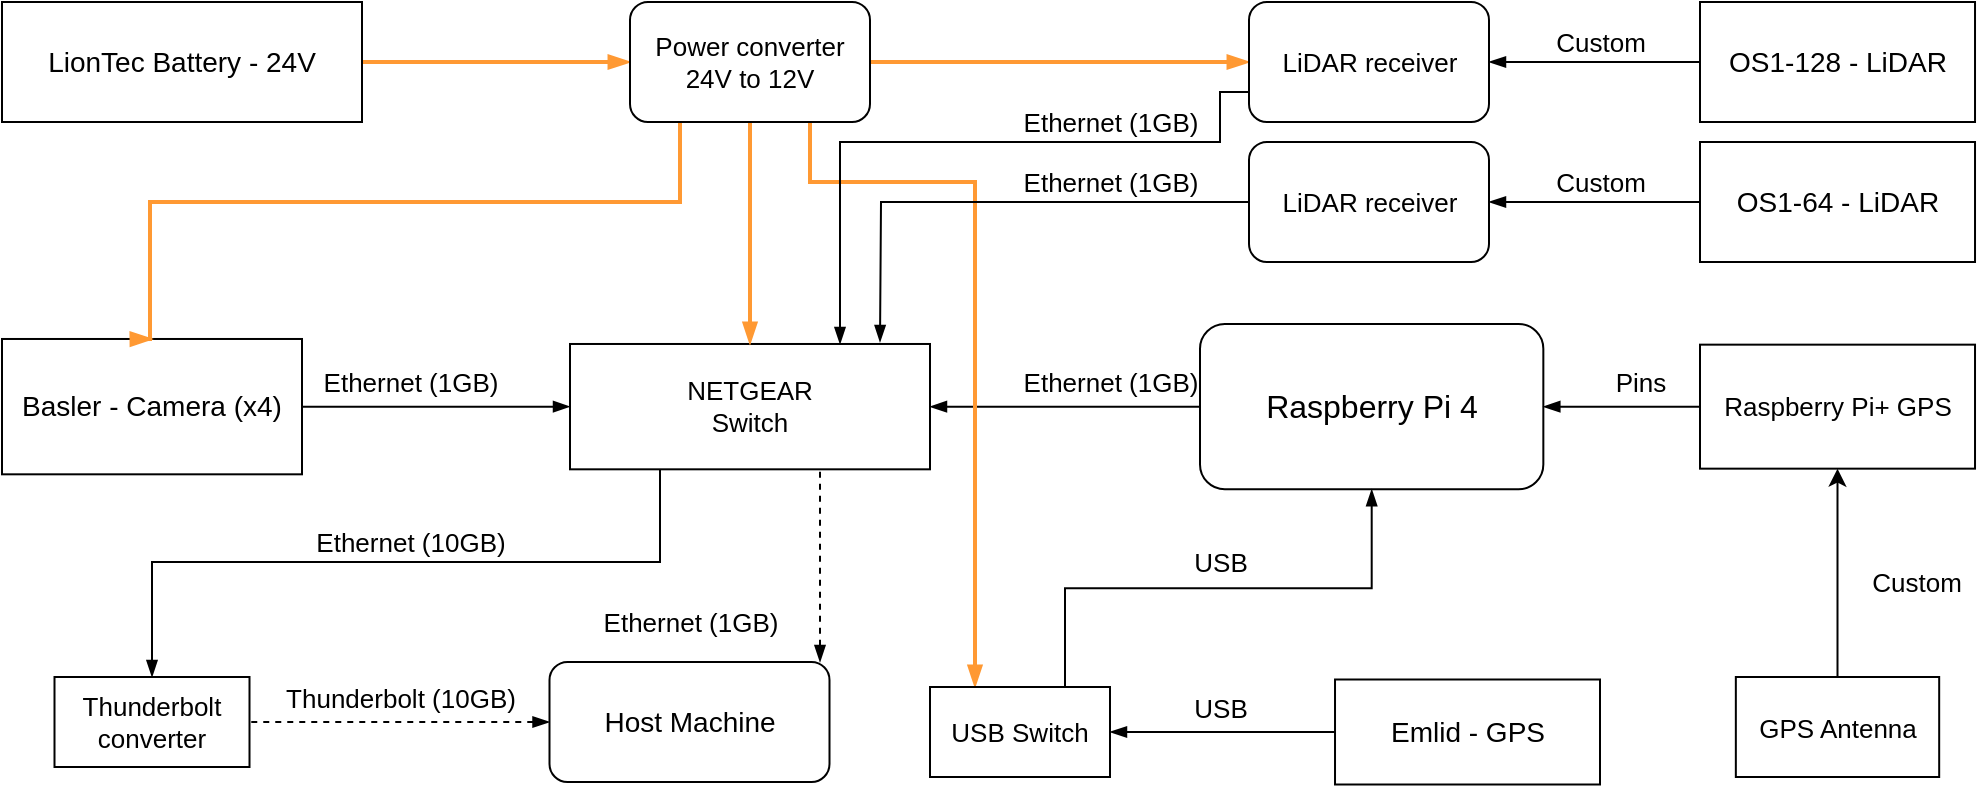 <mxfile version="13.6.5">
    <diagram id="6a731a19-8d31-9384-78a2-239565b7b9f0" name="physical">
        <mxGraphModel dx="1967" dy="612" grid="1" gridSize="10" guides="1" tooltips="1" connect="1" arrows="1" fold="1" page="1" pageScale="1" pageWidth="1169" pageHeight="827" background="#FFFFFF" math="0" shadow="0" extFonts="Rubik^https://fonts.googleapis.com/css?family=Rubik|Roboto^https://fonts.googleapis.com/css?family=Roboto">
            <root>
                <mxCell id="0"/>
                <mxCell id="1" parent="0"/>
                <mxCell id="6Xb1M5ofrw1g_zjlxSkY-10" style="edgeStyle=orthogonalEdgeStyle;rounded=0;orthogonalLoop=1;jettySize=auto;html=1;endArrow=blockThin;endFill=1;strokeColor=#000000;strokeWidth=1;fontFamily=Helvetica;fontColor=#000000;" parent="1" source="nqhKKtfY9AY7LaAZ8PM6-1782" target="nqhKKtfY9AY7LaAZ8PM6-1787" edge="1">
                    <mxGeometry relative="1" as="geometry"/>
                </mxCell>
                <mxCell id="nqhKKtfY9AY7LaAZ8PM6-1782" value="&lt;div style=&quot;font-size: 16px&quot;&gt;Raspberry Pi 4&lt;br&gt;&lt;/div&gt;" style="rounded=1;whiteSpace=wrap;html=1;shadow=0;glass=0;comic=0;strokeColor=#000000;strokeWidth=1;fillColor=#ffffff;gradientColor=none;fontFamily=Helvetica;FType=g;fontSize=13;fontColor=#000000;" parent="1" vertex="1">
                    <mxGeometry x="560.0" y="370.99" width="171.67" height="82.67" as="geometry"/>
                </mxCell>
                <mxCell id="nqhKKtfY9AY7LaAZ8PM6-1822" style="edgeStyle=orthogonalEdgeStyle;rounded=0;orthogonalLoop=1;jettySize=auto;html=1;entryX=1;entryY=0.5;entryDx=0;entryDy=0;endArrow=blockThin;endFill=1;strokeColor=#000000;strokeWidth=1;fontFamily=Helvetica;fontSize=13;fontColor=#000000;" parent="1" source="nqhKKtfY9AY7LaAZ8PM6-1783" target="nqhKKtfY9AY7LaAZ8PM6-1782" edge="1">
                    <mxGeometry relative="1" as="geometry"/>
                </mxCell>
                <mxCell id="nqhKKtfY9AY7LaAZ8PM6-1783" value="&lt;font style=&quot;font-size: 13px&quot;&gt;Raspberry Pi+ GPS&lt;/font&gt;" style="rounded=0;whiteSpace=wrap;html=1;shadow=0;glass=0;comic=0;strokeColor=#000000;strokeWidth=1;fillColor=#ffffff;gradientColor=none;fontFamily=Helvetica;fontSize=13;fontColor=#000000;" parent="1" vertex="1">
                    <mxGeometry x="810" y="381.33" width="137.51" height="62" as="geometry"/>
                </mxCell>
                <mxCell id="nqhKKtfY9AY7LaAZ8PM6-1787" value="&lt;div&gt;&lt;font style=&quot;font-size: 13px&quot;&gt;NETGEAR &lt;br&gt;&lt;/font&gt;&lt;/div&gt;&lt;div&gt;&lt;font style=&quot;font-size: 13px&quot;&gt;Switch&lt;/font&gt;&lt;/div&gt;" style="rounded=0;whiteSpace=wrap;html=1;shadow=0;glass=0;comic=0;strokeColor=#000000;strokeWidth=1;fillColor=#ffffff;gradientColor=none;fontFamily=Helvetica;fontSize=13;fontColor=#000000;" parent="1" vertex="1">
                    <mxGeometry x="245" y="380.99" width="180" height="62.67" as="geometry"/>
                </mxCell>
                <mxCell id="nqhKKtfY9AY7LaAZ8PM6-1791" style="edgeStyle=orthogonalEdgeStyle;rounded=0;orthogonalLoop=1;jettySize=auto;html=1;endArrow=blockThin;endFill=1;fontFamily=Helvetica;fontSize=13;fontColor=#000000;strokeColor=#000000;" parent="1" source="nqhKKtfY9AY7LaAZ8PM6-1790" target="nqhKKtfY9AY7LaAZ8PM6-1787" edge="1">
                    <mxGeometry relative="1" as="geometry"/>
                </mxCell>
                <mxCell id="nqhKKtfY9AY7LaAZ8PM6-1790" value="&lt;div style=&quot;font-size: 14px&quot;&gt;Basler - Camera (x4)&lt;br&gt;&lt;/div&gt;" style="rounded=0;whiteSpace=wrap;html=1;shadow=0;glass=0;comic=0;strokeColor=#000000;strokeWidth=1;fillColor=#ffffff;gradientColor=none;fontFamily=Helvetica;fontSize=13;fontColor=#000000;" parent="1" vertex="1">
                    <mxGeometry x="-39" y="378.49" width="150" height="67.67" as="geometry"/>
                </mxCell>
                <mxCell id="nqhKKtfY9AY7LaAZ8PM6-1794" style="edgeStyle=orthogonalEdgeStyle;rounded=0;orthogonalLoop=1;jettySize=auto;html=1;fillColor=#ffe6cc;strokeColor=#FF9933;strokeWidth=2;endArrow=blockThin;endFill=1;fontFamily=Helvetica;fontSize=13;fontColor=#000000;" parent="1" source="nqhKKtfY9AY7LaAZ8PM6-1792" target="nqhKKtfY9AY7LaAZ8PM6-1793" edge="1">
                    <mxGeometry relative="1" as="geometry"/>
                </mxCell>
                <mxCell id="nqhKKtfY9AY7LaAZ8PM6-1792" value="&lt;div style=&quot;font-size: 14px&quot;&gt;LionTec Battery - 24V&lt;br style=&quot;font-size: 13px&quot;&gt;&lt;/div&gt;" style="rounded=0;whiteSpace=wrap;html=1;shadow=0;glass=0;comic=0;strokeColor=#000000;strokeWidth=1;fillColor=#ffffff;gradientColor=none;fontFamily=Helvetica;fontSize=13;fontColor=#000000;" parent="1" vertex="1">
                    <mxGeometry x="-39" y="210" width="180" height="60" as="geometry"/>
                </mxCell>
                <mxCell id="nqhKKtfY9AY7LaAZ8PM6-1795" style="edgeStyle=orthogonalEdgeStyle;rounded=0;orthogonalLoop=1;jettySize=auto;html=1;endArrow=blockThin;endFill=1;strokeColor=#FF9933;strokeWidth=2;fontFamily=Helvetica;fontSize=13;fontColor=#000000;" parent="1" source="nqhKKtfY9AY7LaAZ8PM6-1793" target="nqhKKtfY9AY7LaAZ8PM6-1787" edge="1">
                    <mxGeometry relative="1" as="geometry"/>
                </mxCell>
                <mxCell id="nqhKKtfY9AY7LaAZ8PM6-1796" style="edgeStyle=orthogonalEdgeStyle;rounded=0;orthogonalLoop=1;jettySize=auto;html=1;entryX=0.5;entryY=0;entryDx=0;entryDy=0;endArrow=blockThin;endFill=1;strokeColor=#FF9933;strokeWidth=2;fontFamily=Helvetica;fontSize=13;fontColor=#000000;" parent="1" source="nqhKKtfY9AY7LaAZ8PM6-1793" target="nqhKKtfY9AY7LaAZ8PM6-1790" edge="1">
                    <mxGeometry relative="1" as="geometry">
                        <Array as="points">
                            <mxPoint x="300" y="310"/>
                            <mxPoint x="35" y="310"/>
                        </Array>
                    </mxGeometry>
                </mxCell>
                <mxCell id="nqhKKtfY9AY7LaAZ8PM6-1799" style="edgeStyle=orthogonalEdgeStyle;rounded=0;orthogonalLoop=1;jettySize=auto;html=1;entryX=0;entryY=0.5;entryDx=0;entryDy=0;endArrow=blockThin;endFill=1;strokeColor=#FF9933;strokeWidth=2;fontFamily=Helvetica;fontSize=13;fontColor=#000000;" parent="1" source="nqhKKtfY9AY7LaAZ8PM6-1793" target="nqhKKtfY9AY7LaAZ8PM6-1797" edge="1">
                    <mxGeometry relative="1" as="geometry"/>
                </mxCell>
                <mxCell id="6Xb1M5ofrw1g_zjlxSkY-6" style="edgeStyle=orthogonalEdgeStyle;rounded=0;orthogonalLoop=1;jettySize=auto;html=1;exitX=0.75;exitY=1;exitDx=0;exitDy=0;endArrow=blockThin;endFill=1;strokeColor=#FF9933;strokeWidth=2;entryX=0.25;entryY=0;entryDx=0;entryDy=0;fontFamily=Helvetica;fontColor=#000000;" parent="1" source="nqhKKtfY9AY7LaAZ8PM6-1793" target="nqhKKtfY9AY7LaAZ8PM6-1811" edge="1">
                    <mxGeometry relative="1" as="geometry">
                        <Array as="points">
                            <mxPoint x="365" y="300"/>
                            <mxPoint x="448" y="300"/>
                        </Array>
                    </mxGeometry>
                </mxCell>
                <mxCell id="nqhKKtfY9AY7LaAZ8PM6-1793" value="Power converter 24V to 12V" style="rounded=1;whiteSpace=wrap;html=1;shadow=0;glass=0;comic=0;strokeColor=#000000;strokeWidth=1;fillColor=#ffffff;gradientColor=none;fontFamily=Helvetica;fontSize=13;fontColor=#000000;" parent="1" vertex="1">
                    <mxGeometry x="275" y="210" width="120" height="60" as="geometry"/>
                </mxCell>
                <mxCell id="nqhKKtfY9AY7LaAZ8PM6-1817" style="edgeStyle=orthogonalEdgeStyle;rounded=0;orthogonalLoop=1;jettySize=auto;html=1;entryX=0.75;entryY=0;entryDx=0;entryDy=0;endArrow=blockThin;endFill=1;strokeColor=#000000;strokeWidth=1;fontFamily=Helvetica;fontSize=13;fontColor=#000000;exitX=0;exitY=0.75;exitDx=0;exitDy=0;" parent="1" source="nqhKKtfY9AY7LaAZ8PM6-1797" target="nqhKKtfY9AY7LaAZ8PM6-1787" edge="1">
                    <mxGeometry relative="1" as="geometry">
                        <Array as="points">
                            <mxPoint x="570" y="255"/>
                            <mxPoint x="570" y="280"/>
                            <mxPoint x="380" y="280"/>
                        </Array>
                    </mxGeometry>
                </mxCell>
                <mxCell id="nqhKKtfY9AY7LaAZ8PM6-1797" value="&lt;div style=&quot;font-size: 13px&quot;&gt;&lt;font&gt;LiDAR receiver&lt;/font&gt;&lt;/div&gt;" style="rounded=1;whiteSpace=wrap;html=1;shadow=0;glass=0;comic=0;strokeColor=#000000;strokeWidth=1;fillColor=#ffffff;gradientColor=none;fontFamily=Helvetica;fontSize=13;fontColor=#000000;" parent="1" vertex="1">
                    <mxGeometry x="584.5" y="210" width="120" height="60" as="geometry"/>
                </mxCell>
                <mxCell id="6Xb1M5ofrw1g_zjlxSkY-1" style="edgeStyle=orthogonalEdgeStyle;rounded=0;orthogonalLoop=1;jettySize=auto;html=1;entryX=0.5;entryY=1;entryDx=0;entryDy=0;fontFamily=Helvetica;fontColor=#000000;strokeColor=#000000;" parent="1" source="nqhKKtfY9AY7LaAZ8PM6-1801" target="nqhKKtfY9AY7LaAZ8PM6-1783" edge="1">
                    <mxGeometry relative="1" as="geometry">
                        <Array as="points">
                            <mxPoint x="879" y="470"/>
                            <mxPoint x="879" y="470"/>
                        </Array>
                        <mxPoint x="888" y="440" as="targetPoint"/>
                    </mxGeometry>
                </mxCell>
                <mxCell id="nqhKKtfY9AY7LaAZ8PM6-1801" value="GPS Antenna" style="rounded=0;whiteSpace=wrap;html=1;shadow=0;glass=0;comic=0;strokeColor=#000000;strokeWidth=1;fillColor=#ffffff;gradientColor=none;fontFamily=Helvetica;fontSize=13;fontColor=#000000;" parent="1" vertex="1">
                    <mxGeometry x="827.92" y="547.5" width="101.67" height="50" as="geometry"/>
                </mxCell>
                <mxCell id="nqhKKtfY9AY7LaAZ8PM6-1804" style="edgeStyle=orthogonalEdgeStyle;rounded=0;orthogonalLoop=1;jettySize=auto;html=1;endArrow=blockThin;endFill=1;strokeColor=#000000;strokeWidth=1;fontFamily=Helvetica;fontSize=13;fontColor=#000000;" parent="1" source="nqhKKtfY9AY7LaAZ8PM6-1802" target="nqhKKtfY9AY7LaAZ8PM6-1797" edge="1">
                    <mxGeometry relative="1" as="geometry"/>
                </mxCell>
                <mxCell id="nqhKKtfY9AY7LaAZ8PM6-1802" value="&lt;div&gt;&lt;font style=&quot;font-size: 14px&quot;&gt;OS1-128 - LiDAR&lt;/font&gt;&lt;/div&gt;&lt;font style=&quot;font-size: 12px&quot;&gt;&lt;b&gt;&lt;font style=&quot;font-size: 12px&quot;&gt;&lt;/font&gt;&lt;/b&gt;&lt;/font&gt;" style="rounded=0;whiteSpace=wrap;html=1;shadow=0;glass=0;comic=0;strokeColor=#000000;strokeWidth=1;fillColor=#ffffff;gradientColor=none;fontFamily=Helvetica;fontSize=13;fontColor=#000000;" parent="1" vertex="1">
                    <mxGeometry x="810" y="210" width="137.51" height="60" as="geometry"/>
                </mxCell>
                <mxCell id="6Xb1M5ofrw1g_zjlxSkY-7" style="edgeStyle=orthogonalEdgeStyle;rounded=0;orthogonalLoop=1;jettySize=auto;html=1;exitX=0.75;exitY=0;exitDx=0;exitDy=0;endArrow=blockThin;endFill=1;strokeColor=#000000;strokeWidth=1;fontFamily=Helvetica;fontColor=#000000;" parent="1" source="nqhKKtfY9AY7LaAZ8PM6-1811" target="nqhKKtfY9AY7LaAZ8PM6-1782" edge="1">
                    <mxGeometry relative="1" as="geometry"/>
                </mxCell>
                <mxCell id="nqhKKtfY9AY7LaAZ8PM6-1811" value="USB Switch" style="rounded=0;whiteSpace=wrap;html=1;shadow=0;glass=0;comic=0;strokeColor=#000000;strokeWidth=1;fillColor=#ffffff;gradientColor=none;fontFamily=Helvetica;fontSize=13;fontColor=#000000;" parent="1" vertex="1">
                    <mxGeometry x="425" y="552.5" width="90" height="45" as="geometry"/>
                </mxCell>
                <mxCell id="6Xb1M5ofrw1g_zjlxSkY-8" style="edgeStyle=orthogonalEdgeStyle;rounded=0;orthogonalLoop=1;jettySize=auto;html=1;endArrow=blockThin;endFill=1;strokeColor=#000000;strokeWidth=1;fontFamily=Helvetica;fontColor=#000000;" parent="1" source="nqhKKtfY9AY7LaAZ8PM6-1814" target="nqhKKtfY9AY7LaAZ8PM6-1811" edge="1">
                    <mxGeometry relative="1" as="geometry"/>
                </mxCell>
                <mxCell id="nqhKKtfY9AY7LaAZ8PM6-1814" value="&lt;font style=&quot;font-size: 14px&quot;&gt;Emlid - GPS&lt;/font&gt;&lt;font style=&quot;font-size: 14px&quot;&gt;&lt;br&gt;&lt;/font&gt;" style="rounded=0;whiteSpace=wrap;html=1;shadow=0;glass=0;comic=0;strokeColor=#000000;strokeWidth=1;fillColor=#ffffff;gradientColor=none;fontFamily=Helvetica;fontSize=13;fontColor=#000000;" parent="1" vertex="1">
                    <mxGeometry x="627.51" y="548.75" width="132.49" height="52.5" as="geometry"/>
                </mxCell>
                <mxCell id="nqhKKtfY9AY7LaAZ8PM6-1826" style="edgeStyle=orthogonalEdgeStyle;rounded=0;orthogonalLoop=1;jettySize=auto;html=1;entryX=0.25;entryY=1;entryDx=0;entryDy=0;endArrow=none;endFill=0;strokeColor=#000000;strokeWidth=1;fontFamily=Helvetica;fontSize=13;startArrow=blockThin;startFill=1;exitX=0.5;exitY=0;exitDx=0;exitDy=0;fontColor=#000000;" parent="1" source="nqhKKtfY9AY7LaAZ8PM6-1823" target="nqhKKtfY9AY7LaAZ8PM6-1787" edge="1">
                    <mxGeometry relative="1" as="geometry">
                        <Array as="points">
                            <mxPoint x="36" y="490"/>
                            <mxPoint x="290" y="490"/>
                        </Array>
                    </mxGeometry>
                </mxCell>
                <mxCell id="nqhKKtfY9AY7LaAZ8PM6-1823" value="Thunderbolt converter" style="rounded=0;whiteSpace=wrap;html=1;shadow=0;glass=0;comic=0;strokeColor=#000000;strokeWidth=1;fillColor=#ffffff;gradientColor=none;fontFamily=Helvetica;fontSize=13;fontColor=#000000;" parent="1" vertex="1">
                    <mxGeometry x="-12.75" y="547.5" width="97.5" height="45" as="geometry"/>
                </mxCell>
                <mxCell id="nqhKKtfY9AY7LaAZ8PM6-1830" value="&lt;div style=&quot;font-size: 13px;&quot;&gt;USB&lt;/div&gt;" style="text;html=1;align=center;verticalAlign=middle;resizable=0;points=[];autosize=1;fontFamily=Helvetica;fontSize=13;fontColor=#000000;" parent="1" vertex="1">
                    <mxGeometry x="550" y="480" width="40" height="20" as="geometry"/>
                </mxCell>
                <mxCell id="nqhKKtfY9AY7LaAZ8PM6-1832" value="&lt;div&gt;Custom&lt;/div&gt;" style="text;html=1;align=center;verticalAlign=middle;resizable=0;points=[];autosize=1;fontFamily=Helvetica;fontSize=13;fontColor=#000000;" parent="1" vertex="1">
                    <mxGeometry x="882.51" y="490.0" width="70" height="20" as="geometry"/>
                </mxCell>
                <mxCell id="nqhKKtfY9AY7LaAZ8PM6-1833" value="Pins" style="text;html=1;align=center;verticalAlign=middle;resizable=0;points=[];autosize=1;fontFamily=Helvetica;fontSize=13;fontColor=#000000;" parent="1" vertex="1">
                    <mxGeometry x="760" y="390" width="40" height="20" as="geometry"/>
                </mxCell>
                <mxCell id="nqhKKtfY9AY7LaAZ8PM6-1834" value="Custom" style="text;html=1;align=center;verticalAlign=middle;resizable=0;points=[];autosize=1;fontFamily=Helvetica;fontSize=13;fontColor=#000000;" parent="1" vertex="1">
                    <mxGeometry x="725" y="220" width="70" height="20" as="geometry"/>
                </mxCell>
                <mxCell id="nqhKKtfY9AY7LaAZ8PM6-1837" value="Ethernet (1GB)" style="text;html=1;align=center;verticalAlign=middle;resizable=0;points=[];autosize=1;fontFamily=Helvetica;fontSize=13;fontColor=#000000;" parent="1" vertex="1">
                    <mxGeometry x="455" y="260" width="120" height="20" as="geometry"/>
                </mxCell>
                <mxCell id="nqhKKtfY9AY7LaAZ8PM6-1838" value="Ethernet (1GB)" style="text;html=1;align=center;verticalAlign=middle;resizable=0;points=[];autosize=1;fontFamily=Helvetica;fontSize=13;fontColor=#000000;" parent="1" vertex="1">
                    <mxGeometry x="455" y="390" width="120" height="20" as="geometry"/>
                </mxCell>
                <mxCell id="nqhKKtfY9AY7LaAZ8PM6-1841" value="Ethernet (1GB)" style="text;html=1;align=center;verticalAlign=middle;resizable=0;points=[];autosize=1;fontFamily=Helvetica;fontSize=13;fontColor=#000000;" parent="1" vertex="1">
                    <mxGeometry x="105" y="390" width="120" height="20" as="geometry"/>
                </mxCell>
                <mxCell id="nqhKKtfY9AY7LaAZ8PM6-1844" value="Ethernet (10GB)" style="text;html=1;align=center;verticalAlign=middle;resizable=0;points=[];autosize=1;fontFamily=Helvetica;fontSize=13;fontColor=#000000;" parent="1" vertex="1">
                    <mxGeometry x="105" y="470" width="120" height="20" as="geometry"/>
                </mxCell>
                <mxCell id="nqhKKtfY9AY7LaAZ8PM6-1850" style="edgeStyle=orthogonalEdgeStyle;rounded=0;orthogonalLoop=1;jettySize=auto;html=1;endArrow=none;endFill=0;strokeColor=#000000;strokeWidth=1;fontFamily=Helvetica;fontSize=13;dashed=1;startArrow=blockThin;startFill=1;fontColor=#000000;" parent="1" source="nqhKKtfY9AY7LaAZ8PM6-1847" target="nqhKKtfY9AY7LaAZ8PM6-1787" edge="1">
                    <mxGeometry relative="1" as="geometry">
                        <Array as="points">
                            <mxPoint x="370" y="480"/>
                            <mxPoint x="370" y="480"/>
                        </Array>
                    </mxGeometry>
                </mxCell>
                <mxCell id="6Xb1M5ofrw1g_zjlxSkY-2" style="edgeStyle=orthogonalEdgeStyle;rounded=0;orthogonalLoop=1;jettySize=auto;html=1;endArrow=none;endFill=0;dashed=1;startArrow=blockThin;startFill=1;fontFamily=Helvetica;fontColor=#000000;strokeColor=#000000;" parent="1" source="nqhKKtfY9AY7LaAZ8PM6-1847" target="nqhKKtfY9AY7LaAZ8PM6-1823" edge="1">
                    <mxGeometry relative="1" as="geometry"/>
                </mxCell>
                <mxCell id="nqhKKtfY9AY7LaAZ8PM6-1847" value="&lt;div&gt;&lt;font style=&quot;font-size: 14px&quot;&gt;Host Machine&lt;br&gt;&lt;/font&gt;&lt;/div&gt;" style="rounded=1;whiteSpace=wrap;html=1;shadow=0;glass=0;comic=0;strokeColor=#000000;strokeWidth=1;fillColor=#ffffff;gradientColor=none;fontFamily=Helvetica;fontSize=13;FType=g;fontColor=#000000;" parent="1" vertex="1">
                    <mxGeometry x="234.75" y="540" width="140" height="60" as="geometry"/>
                </mxCell>
                <mxCell id="6Xb1M5ofrw1g_zjlxSkY-3" value="Thunderbolt (10GB)" style="text;html=1;align=center;verticalAlign=middle;resizable=0;points=[];autosize=1;fontFamily=Helvetica;fontSize=13;fontColor=#000000;" parent="1" vertex="1">
                    <mxGeometry x="84.75" y="547.5" width="150" height="20" as="geometry"/>
                </mxCell>
                <mxCell id="6Xb1M5ofrw1g_zjlxSkY-4" value="Ethernet (1GB)" style="text;html=1;align=center;verticalAlign=middle;resizable=0;points=[];autosize=1;fontFamily=Helvetica;fontSize=13;fontColor=#000000;" parent="1" vertex="1">
                    <mxGeometry x="245" y="510" width="120" height="20" as="geometry"/>
                </mxCell>
                <mxCell id="6Xb1M5ofrw1g_zjlxSkY-9" value="&lt;div style=&quot;font-size: 13px;&quot;&gt;USB&lt;/div&gt;" style="text;html=1;align=center;verticalAlign=middle;resizable=0;points=[];autosize=1;fontFamily=Helvetica;fontSize=13;fontColor=#000000;" parent="1" vertex="1">
                    <mxGeometry x="550" y="552.5" width="40" height="20" as="geometry"/>
                </mxCell>
                <mxCell id="5" style="edgeStyle=orthogonalEdgeStyle;rounded=0;orthogonalLoop=1;jettySize=auto;html=1;strokeWidth=1;strokeColor=#000000;endArrow=blockThin;endFill=1;" parent="1" source="2" edge="1">
                    <mxGeometry relative="1" as="geometry">
                        <mxPoint x="400" y="380" as="targetPoint"/>
                    </mxGeometry>
                </mxCell>
                <mxCell id="2" value="&lt;div style=&quot;font-size: 13px&quot;&gt;&lt;font&gt;LiDAR receiver&lt;/font&gt;&lt;/div&gt;" style="rounded=1;whiteSpace=wrap;html=1;shadow=0;glass=0;comic=0;strokeColor=#000000;strokeWidth=1;fillColor=#ffffff;gradientColor=none;fontFamily=Helvetica;fontSize=13;fontColor=#000000;" parent="1" vertex="1">
                    <mxGeometry x="584.5" y="280" width="120" height="60" as="geometry"/>
                </mxCell>
                <mxCell id="6" value="Ethernet (1GB)" style="text;html=1;align=center;verticalAlign=middle;resizable=0;points=[];autosize=1;fontFamily=Helvetica;fontSize=13;fontColor=#000000;" parent="1" vertex="1">
                    <mxGeometry x="455" y="290" width="120" height="20" as="geometry"/>
                </mxCell>
                <mxCell id="12" value="" style="edgeStyle=orthogonalEdgeStyle;rounded=0;orthogonalLoop=1;jettySize=auto;html=1;endArrow=blockThin;endFill=1;strokeColor=#000000;strokeWidth=1;entryX=1;entryY=0.5;entryDx=0;entryDy=0;" parent="1" source="9" target="2" edge="1">
                    <mxGeometry relative="1" as="geometry"/>
                </mxCell>
                <mxCell id="9" value="&lt;div&gt;&lt;font style=&quot;font-size: 14px&quot;&gt;OS1-64 - LiDAR&lt;/font&gt;&lt;/div&gt;&lt;font style=&quot;font-size: 12px&quot;&gt;&lt;b&gt;&lt;font style=&quot;font-size: 12px&quot;&gt;&lt;/font&gt;&lt;/b&gt;&lt;/font&gt;" style="rounded=0;whiteSpace=wrap;html=1;shadow=0;glass=0;comic=0;strokeColor=#000000;strokeWidth=1;fillColor=#ffffff;gradientColor=none;fontFamily=Helvetica;fontSize=13;fontColor=#000000;" parent="1" vertex="1">
                    <mxGeometry x="810" y="280" width="137.51" height="60" as="geometry"/>
                </mxCell>
                <mxCell id="10" value="Custom" style="text;html=1;align=center;verticalAlign=middle;resizable=0;points=[];autosize=1;fontFamily=Helvetica;fontSize=13;fontColor=#000000;" parent="1" vertex="1">
                    <mxGeometry x="725" y="290" width="70" height="20" as="geometry"/>
                </mxCell>
            </root>
        </mxGraphModel>
    </diagram>
</mxfile>